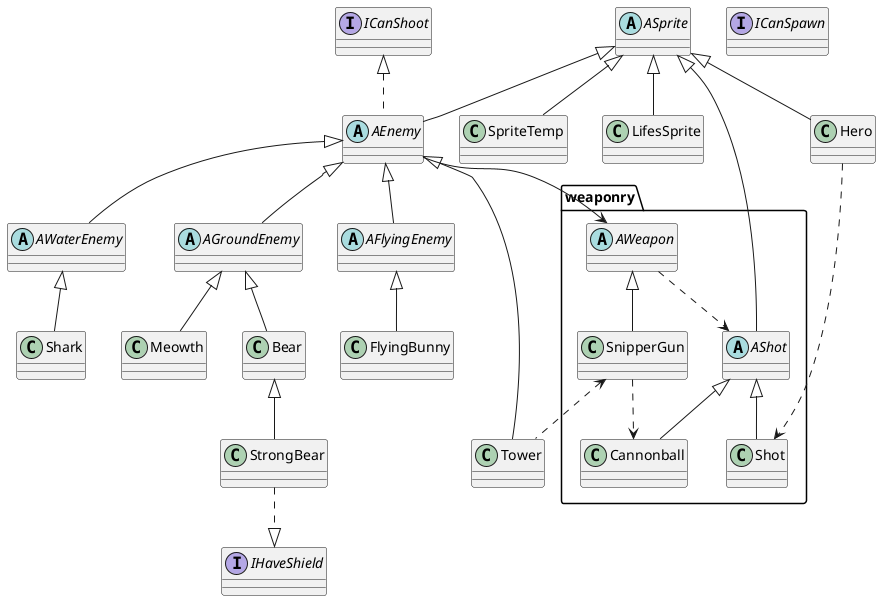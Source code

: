 @startuml
abstract class weaponry.AShot {
}
abstract class AEnemy {
}


class Hero {
}


interface ICanShoot {
}

class Shark {
}
abstract class AFlyingEnemy {
}


interface IHaveShield {
}

abstract class ASprite {
}


class weaponry.SnipperGun {
}

interface ICanSpawn {
}

class SpriteTemp {
}


class FlyingBunny {
}
class weaponry.Cannonball {
}


class Tower {
}

class StrongBear {
}
abstract class AWaterEnemy {
}


class LifesSprite {
}


abstract class weaponry.AWeapon {
}

class Meowth {
}


abstract class AGroundEnemy {
}


class Bear {
}


class weaponry.Shot {
}




ASprite <|-- weaponry.AShot
ICanShoot <|.. AEnemy
ASprite <|-- AEnemy
ASprite <|-- Hero
AWaterEnemy <|-- Shark
AEnemy <|-- AFlyingEnemy
weaponry.AWeapon <|-- weaponry.SnipperGun
ASprite <|-- SpriteTemp
AFlyingEnemy <|-- FlyingBunny
weaponry.AShot <|-- weaponry.Cannonball
AEnemy <|-- Tower
AEnemy --> weaponry.AWeapon
Bear <|-- StrongBear
AEnemy <|-- AWaterEnemy
ASprite <|-- LifesSprite
AGroundEnemy <|-- Meowth
AEnemy <|-- AGroundEnemy
AGroundEnemy <|-- Bear
weaponry.AShot <|-- weaponry.Shot
weaponry.SnipperGun <.. Tower
Hero ..> weaponry.Shot
weaponry.AWeapon ..> weaponry.AShot
weaponry.SnipperGun ..> weaponry.Cannonball
IHaveShield <|.up. StrongBear
@enduml